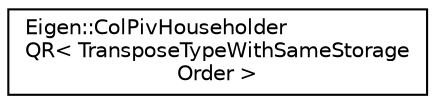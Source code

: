 digraph "Graphical Class Hierarchy"
{
  edge [fontname="Helvetica",fontsize="10",labelfontname="Helvetica",labelfontsize="10"];
  node [fontname="Helvetica",fontsize="10",shape=record];
  rankdir="LR";
  Node1 [label="Eigen::ColPivHouseholder\lQR\< TransposeTypeWithSameStorage\lOrder \>",height=0.2,width=0.4,color="black", fillcolor="white", style="filled",URL="$class_eigen_1_1_col_piv_householder_q_r.html"];
}
